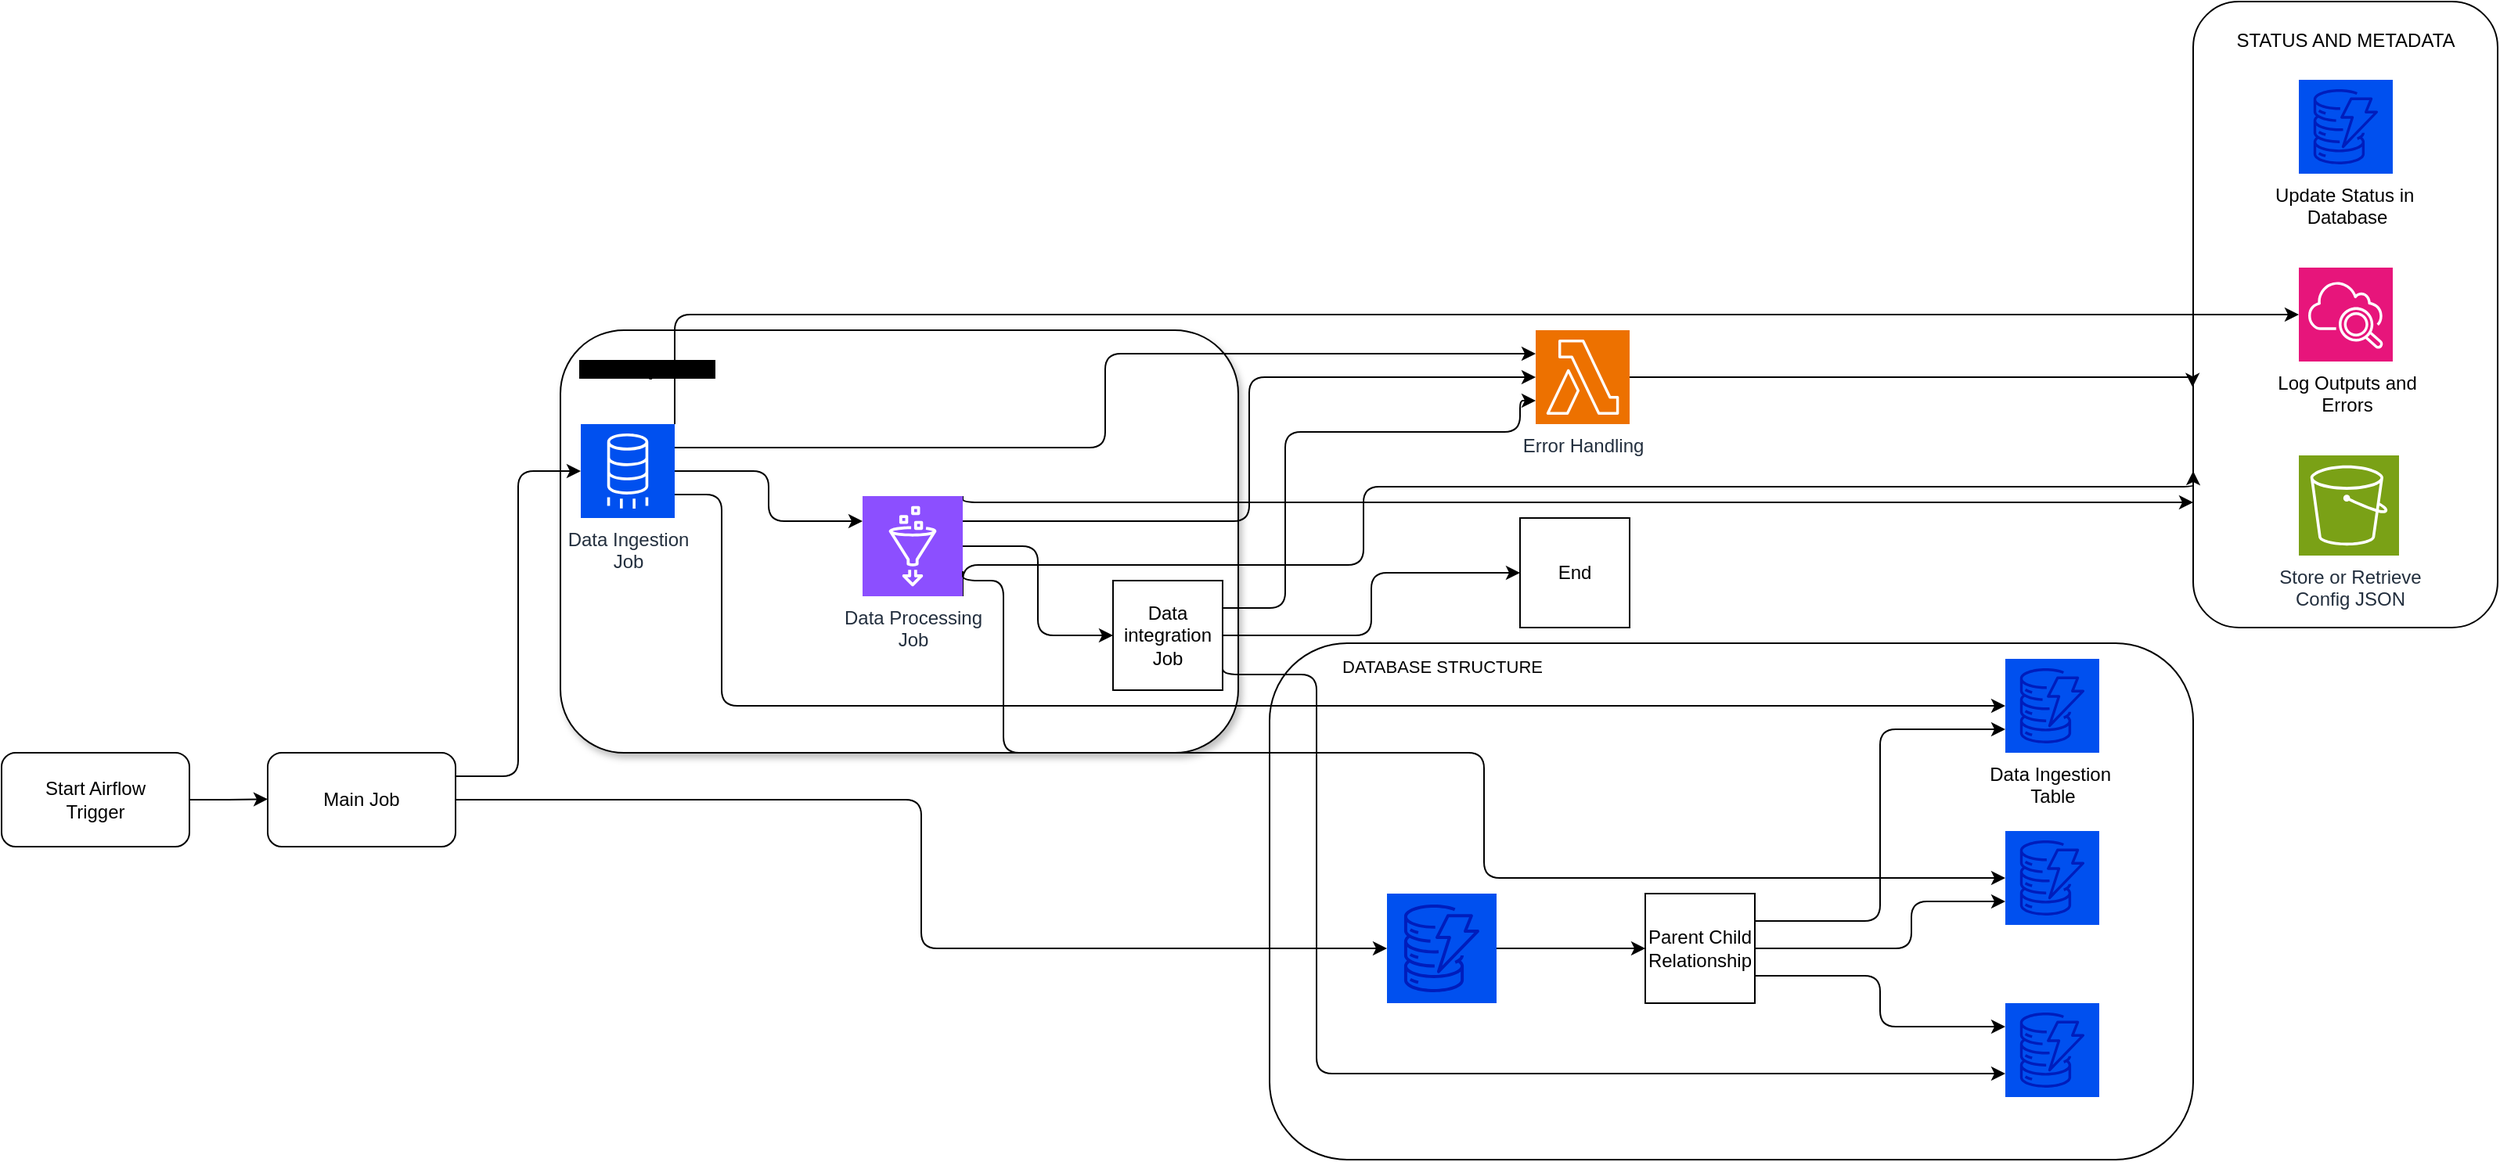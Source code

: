 <mxfile version="28.0.7">
  <diagram name="Page-1" id="5W2K01XvRVl10ZCS3Ld5">
    <mxGraphModel dx="3257" dy="2047" grid="1" gridSize="10" guides="1" tooltips="1" connect="1" arrows="1" fold="1" page="1" pageScale="1" pageWidth="1169" pageHeight="827" background="light-dark(#FFFFFF,#000000)" math="0" shadow="0">
      <root>
        <mxCell id="0" />
        <mxCell id="1" parent="0" />
        <mxCell id="E5y9FCjBc9JPn02OFwkt-53" value="" style="rounded=1;whiteSpace=wrap;html=1;shadow=1;" vertex="1" parent="1">
          <mxGeometry x="67" y="-190" width="433" height="270" as="geometry" />
        </mxCell>
        <mxCell id="E5y9FCjBc9JPn02OFwkt-47" value="" style="rounded=1;whiteSpace=wrap;html=1;" vertex="1" parent="1">
          <mxGeometry x="1110" y="-400" width="194.5" height="400" as="geometry" />
        </mxCell>
        <mxCell id="E5y9FCjBc9JPn02OFwkt-45" value="" style="rounded=1;whiteSpace=wrap;html=1;" vertex="1" parent="1">
          <mxGeometry x="520" y="10" width="590" height="330" as="geometry" />
        </mxCell>
        <mxCell id="E5y9FCjBc9JPn02OFwkt-1" value="Error Handling" style="sketch=0;points=[[0,0,0],[0.25,0,0],[0.5,0,0],[0.75,0,0],[1,0,0],[0,1,0],[0.25,1,0],[0.5,1,0],[0.75,1,0],[1,1,0],[0,0.25,0],[0,0.5,0],[0,0.75,0],[1,0.25,0],[1,0.5,0],[1,0.75,0]];outlineConnect=0;fontColor=#232F3E;fillColor=#ED7100;strokeColor=#ffffff;dashed=0;verticalLabelPosition=bottom;verticalAlign=top;align=center;html=1;fontSize=12;fontStyle=0;aspect=fixed;shape=mxgraph.aws4.resourceIcon;resIcon=mxgraph.aws4.lambda;" vertex="1" parent="1">
          <mxGeometry x="690" y="-190" width="60" height="60" as="geometry" />
        </mxCell>
        <mxCell id="E5y9FCjBc9JPn02OFwkt-3" value="Data Ingestion&lt;div&gt;Job&lt;/div&gt;" style="sketch=0;points=[[0,0,0],[0.25,0,0],[0.5,0,0],[0.75,0,0],[1,0,0],[0,1,0],[0.25,1,0],[0.5,1,0],[0.75,1,0],[1,1,0],[0,0.25,0],[0,0.5,0],[0,0.75,0],[1,0.25,0],[1,0.5,0],[1,0.75,0]];outlineConnect=0;fontColor=#232F3E;fillColor=light-dark(#0050EF,#0440B9);strokeColor=#ffffff;dashed=0;verticalLabelPosition=bottom;verticalAlign=top;align=center;html=1;fontSize=12;fontStyle=0;aspect=fixed;shape=mxgraph.aws4.resourceIcon;resIcon=mxgraph.aws4.database_migration_service;gradientColor=none;" vertex="1" parent="1">
          <mxGeometry x="80" y="-130" width="60" height="60" as="geometry" />
        </mxCell>
        <mxCell id="E5y9FCjBc9JPn02OFwkt-5" value="Store or Retrieve&lt;div&gt;Config JSON&lt;/div&gt;" style="sketch=0;points=[[0,0,0],[0.25,0,0],[0.5,0,0],[0.75,0,0],[1,0,0],[0,1,0],[0.25,1,0],[0.5,1,0],[0.75,1,0],[1,1,0],[0,0.25,0],[0,0.5,0],[0,0.75,0],[1,0.25,0],[1,0.5,0],[1,0.75,0]];outlineConnect=0;fontColor=#232F3E;fillColor=#7AA116;strokeColor=#ffffff;dashed=0;verticalLabelPosition=bottom;verticalAlign=top;align=center;html=1;fontSize=12;fontStyle=0;aspect=fixed;shape=mxgraph.aws4.resourceIcon;resIcon=mxgraph.aws4.s3;" vertex="1" parent="1">
          <mxGeometry x="1177.5" y="-110" width="64" height="64" as="geometry" />
        </mxCell>
        <mxCell id="E5y9FCjBc9JPn02OFwkt-6" value="&lt;font style=&quot;color: light-dark(rgb(0, 0, 0), rgb(255, 255, 255));&quot;&gt;Update Status in&amp;nbsp;&lt;/font&gt;&lt;div&gt;&lt;font style=&quot;color: light-dark(rgb(0, 0, 0), rgb(255, 255, 255));&quot;&gt;Database&lt;/font&gt;&lt;/div&gt;" style="sketch=0;points=[[0,0,0],[0.25,0,0],[0.5,0,0],[0.75,0,0],[1,0,0],[0,1,0],[0.25,1,0],[0.5,1,0],[0.75,1,0],[1,1,0],[0,0.25,0],[0,0.5,0],[0,0.75,0],[1,0.25,0],[1,0.5,0],[1,0.75,0]];outlineConnect=0;fontColor=#ffffff;fillColor=light-dark(#0050EF,#0440B9);strokeColor=#001DBC;dashed=0;verticalLabelPosition=bottom;verticalAlign=top;align=center;html=1;fontSize=12;fontStyle=0;aspect=fixed;shape=mxgraph.aws4.resourceIcon;resIcon=mxgraph.aws4.dynamodb;gradientColor=none;" vertex="1" parent="1">
          <mxGeometry x="1177.5" y="-350" width="60" height="60" as="geometry" />
        </mxCell>
        <mxCell id="E5y9FCjBc9JPn02OFwkt-7" value="&lt;span style=&quot;forced-color-adjust: none; font-family: Helvetica; font-size: 12px; font-style: normal; font-variant-ligatures: normal; font-variant-caps: normal; font-weight: 400; letter-spacing: normal; orphans: 2; text-align: center; text-indent: 0px; text-transform: none; widows: 2; word-spacing: 0px; -webkit-text-stroke-width: 0px; white-space: nowrap; text-decoration-thickness: initial; text-decoration-style: initial; text-decoration-color: initial; background-color: light-dark(#ffffff, var(--ge-dark-color, #121212)); box-shadow: none !important;&quot;&gt;&lt;font style=&quot;forced-color-adjust: none; box-shadow: none !important; color: light-dark(rgb(0, 0, 0), rgb(255, 255, 255));&quot;&gt;L&lt;span style=&quot;forced-color-adjust: none; box-shadow: none !important;&quot;&gt;og Outputs and&lt;/span&gt;&lt;/font&gt;&lt;/span&gt;&lt;div style=&quot;forced-color-adjust: none; font-family: Helvetica; font-size: 12px; font-style: normal; font-variant-ligatures: normal; font-variant-caps: normal; font-weight: 400; letter-spacing: normal; orphans: 2; text-align: center; text-indent: 0px; text-transform: none; widows: 2; word-spacing: 0px; -webkit-text-stroke-width: 0px; white-space: nowrap; text-decoration-thickness: initial; text-decoration-style: initial; text-decoration-color: initial; box-shadow: none !important;&quot;&gt;&lt;span style=&quot;forced-color-adjust: none; background-color: light-dark(#ffffff, var(--ge-dark-color, #121212)); box-shadow: none !important;&quot;&gt;&lt;font style=&quot;color: light-dark(rgb(0, 0, 0), rgb(255, 255, 255));&quot;&gt;Errors&lt;/font&gt;&lt;/span&gt;&lt;/div&gt;" style="sketch=0;points=[[0,0,0],[0.25,0,0],[0.5,0,0],[0.75,0,0],[1,0,0],[0,1,0],[0.25,1,0],[0.5,1,0],[0.75,1,0],[1,1,0],[0,0.25,0],[0,0.5,0],[0,0.75,0],[1,0.25,0],[1,0.5,0],[1,0.75,0]];points=[[0,0,0],[0.25,0,0],[0.5,0,0],[0.75,0,0],[1,0,0],[0,1,0],[0.25,1,0],[0.5,1,0],[0.75,1,0],[1,1,0],[0,0.25,0],[0,0.5,0],[0,0.75,0],[1,0.25,0],[1,0.5,0],[1,0.75,0]];outlineConnect=0;fontColor=#232F3E;fillColor=#E7157B;strokeColor=#ffffff;dashed=0;verticalLabelPosition=bottom;verticalAlign=top;align=center;html=1;fontSize=12;fontStyle=0;aspect=fixed;shape=mxgraph.aws4.resourceIcon;resIcon=mxgraph.aws4.cloudwatch_2;" vertex="1" parent="1">
          <mxGeometry x="1177.5" y="-230" width="60" height="60" as="geometry" />
        </mxCell>
        <mxCell id="E5y9FCjBc9JPn02OFwkt-15" style="edgeStyle=orthogonalEdgeStyle;rounded=1;orthogonalLoop=1;jettySize=auto;html=1;exitX=1;exitY=0.5;exitDx=0;exitDy=0;exitPerimeter=0;entryX=0;entryY=0.5;entryDx=0;entryDy=0;curved=0;" edge="1" parent="1" source="E5y9FCjBc9JPn02OFwkt-8" target="E5y9FCjBc9JPn02OFwkt-14">
          <mxGeometry relative="1" as="geometry" />
        </mxCell>
        <mxCell id="E5y9FCjBc9JPn02OFwkt-50" style="edgeStyle=orthogonalEdgeStyle;rounded=1;orthogonalLoop=1;jettySize=auto;html=1;exitX=1;exitY=0;exitDx=0;exitDy=0;exitPerimeter=0;curved=0;" edge="1" parent="1" source="E5y9FCjBc9JPn02OFwkt-8" target="E5y9FCjBc9JPn02OFwkt-47">
          <mxGeometry relative="1" as="geometry">
            <Array as="points">
              <mxPoint x="324" y="-80" />
            </Array>
          </mxGeometry>
        </mxCell>
        <mxCell id="E5y9FCjBc9JPn02OFwkt-51" style="edgeStyle=orthogonalEdgeStyle;rounded=1;orthogonalLoop=1;jettySize=auto;html=1;exitX=1;exitY=1;exitDx=0;exitDy=0;exitPerimeter=0;entryX=0;entryY=0.75;entryDx=0;entryDy=0;curved=0;" edge="1" parent="1" source="E5y9FCjBc9JPn02OFwkt-8" target="E5y9FCjBc9JPn02OFwkt-47">
          <mxGeometry relative="1" as="geometry">
            <mxPoint x="1110" y="-50" as="targetPoint" />
            <Array as="points">
              <mxPoint x="324" y="-40" />
              <mxPoint x="580" y="-40" />
              <mxPoint x="580" y="-90" />
              <mxPoint x="1110" y="-90" />
              <mxPoint x="1110" y="-92" />
            </Array>
          </mxGeometry>
        </mxCell>
        <mxCell id="E5y9FCjBc9JPn02OFwkt-8" value="Data Processing&lt;div&gt;Job&lt;/div&gt;" style="sketch=0;points=[[0,0,0],[0.25,0,0],[0.5,0,0],[0.75,0,0],[1,0,0],[0,1,0],[0.25,1,0],[0.5,1,0],[0.75,1,0],[1,1,0],[0,0.25,0],[0,0.5,0],[0,0.75,0],[1,0.25,0],[1,0.5,0],[1,0.75,0]];outlineConnect=0;fontColor=#232F3E;fillColor=#8C4FFF;strokeColor=#ffffff;dashed=0;verticalLabelPosition=bottom;verticalAlign=top;align=center;html=1;fontSize=12;fontStyle=0;aspect=fixed;shape=mxgraph.aws4.resourceIcon;resIcon=mxgraph.aws4.glue;" vertex="1" parent="1">
          <mxGeometry x="260" y="-84" width="64" height="64" as="geometry" />
        </mxCell>
        <mxCell id="E5y9FCjBc9JPn02OFwkt-10" style="edgeStyle=orthogonalEdgeStyle;rounded=0;orthogonalLoop=1;jettySize=auto;html=1;exitX=1;exitY=0.5;exitDx=0;exitDy=0;" edge="1" parent="1" source="E5y9FCjBc9JPn02OFwkt-9">
          <mxGeometry relative="1" as="geometry">
            <mxPoint x="-120" y="109.647" as="targetPoint" />
          </mxGeometry>
        </mxCell>
        <mxCell id="E5y9FCjBc9JPn02OFwkt-9" value="Start Airflow&lt;div&gt;Trigger&lt;/div&gt;" style="rounded=1;whiteSpace=wrap;html=1;" vertex="1" parent="1">
          <mxGeometry x="-290" y="80" width="120" height="60" as="geometry" />
        </mxCell>
        <mxCell id="E5y9FCjBc9JPn02OFwkt-11" value="Main Job" style="rounded=1;whiteSpace=wrap;html=1;" vertex="1" parent="1">
          <mxGeometry x="-120" y="80" width="120" height="60" as="geometry" />
        </mxCell>
        <mxCell id="E5y9FCjBc9JPn02OFwkt-12" style="edgeStyle=orthogonalEdgeStyle;rounded=1;orthogonalLoop=1;jettySize=auto;html=1;exitX=1;exitY=0.25;exitDx=0;exitDy=0;entryX=0;entryY=0.5;entryDx=0;entryDy=0;entryPerimeter=0;curved=0;" edge="1" parent="1" source="E5y9FCjBc9JPn02OFwkt-11" target="E5y9FCjBc9JPn02OFwkt-3">
          <mxGeometry relative="1" as="geometry" />
        </mxCell>
        <mxCell id="E5y9FCjBc9JPn02OFwkt-13" style="edgeStyle=orthogonalEdgeStyle;rounded=1;orthogonalLoop=1;jettySize=auto;html=1;exitX=1;exitY=0.5;exitDx=0;exitDy=0;exitPerimeter=0;entryX=0;entryY=0.25;entryDx=0;entryDy=0;entryPerimeter=0;curved=0;" edge="1" parent="1" source="E5y9FCjBc9JPn02OFwkt-3" target="E5y9FCjBc9JPn02OFwkt-8">
          <mxGeometry relative="1" as="geometry" />
        </mxCell>
        <mxCell id="E5y9FCjBc9JPn02OFwkt-19" style="edgeStyle=orthogonalEdgeStyle;rounded=1;orthogonalLoop=1;jettySize=auto;html=1;exitX=1;exitY=0.5;exitDx=0;exitDy=0;entryX=0;entryY=0.5;entryDx=0;entryDy=0;curved=0;" edge="1" parent="1" source="E5y9FCjBc9JPn02OFwkt-14" target="E5y9FCjBc9JPn02OFwkt-16">
          <mxGeometry relative="1" as="geometry" />
        </mxCell>
        <mxCell id="E5y9FCjBc9JPn02OFwkt-14" value="Data integration&lt;div&gt;Job&lt;/div&gt;" style="whiteSpace=wrap;html=1;aspect=fixed;" vertex="1" parent="1">
          <mxGeometry x="420" y="-30" width="70" height="70" as="geometry" />
        </mxCell>
        <mxCell id="E5y9FCjBc9JPn02OFwkt-16" value="End" style="whiteSpace=wrap;html=1;aspect=fixed;" vertex="1" parent="1">
          <mxGeometry x="680" y="-70" width="70" height="70" as="geometry" />
        </mxCell>
        <mxCell id="E5y9FCjBc9JPn02OFwkt-32" style="edgeStyle=orthogonalEdgeStyle;rounded=1;orthogonalLoop=1;jettySize=auto;html=1;exitX=1;exitY=0.5;exitDx=0;exitDy=0;exitPerimeter=0;entryX=0;entryY=0.5;entryDx=0;entryDy=0;curved=0;" edge="1" parent="1" source="E5y9FCjBc9JPn02OFwkt-20" target="E5y9FCjBc9JPn02OFwkt-21">
          <mxGeometry relative="1" as="geometry" />
        </mxCell>
        <mxCell id="E5y9FCjBc9JPn02OFwkt-20" value="&lt;font style=&quot;color: light-dark(rgb(255, 255, 255), rgb(255, 255, 255));&quot;&gt;Main Job Table&lt;/font&gt;" style="sketch=0;points=[[0,0,0],[0.25,0,0],[0.5,0,0],[0.75,0,0],[1,0,0],[0,1,0],[0.25,1,0],[0.5,1,0],[0.75,1,0],[1,1,0],[0,0.25,0],[0,0.5,0],[0,0.75,0],[1,0.25,0],[1,0.5,0],[1,0.75,0]];outlineConnect=0;fontColor=#ffffff;fillColor=light-dark(#0050EF,#0440B9);strokeColor=#001DBC;dashed=0;verticalLabelPosition=bottom;verticalAlign=top;align=center;html=1;fontSize=12;fontStyle=0;aspect=fixed;shape=mxgraph.aws4.resourceIcon;resIcon=mxgraph.aws4.dynamodb;gradientColor=none;" vertex="1" parent="1">
          <mxGeometry x="595" y="170" width="70" height="70" as="geometry" />
        </mxCell>
        <mxCell id="E5y9FCjBc9JPn02OFwkt-21" value="Parent Child&lt;div&gt;Relationship&lt;/div&gt;" style="whiteSpace=wrap;html=1;aspect=fixed;" vertex="1" parent="1">
          <mxGeometry x="760" y="170" width="70" height="70" as="geometry" />
        </mxCell>
        <mxCell id="E5y9FCjBc9JPn02OFwkt-22" value="&lt;font style=&quot;color: light-dark(rgb(0, 0, 0), rgb(255, 255, 255));&quot;&gt;Data Ingestion&amp;nbsp;&lt;/font&gt;&lt;div&gt;&lt;font style=&quot;color: light-dark(rgb(0, 0, 0), rgb(255, 255, 255));&quot;&gt;Table&lt;/font&gt;&lt;/div&gt;" style="sketch=0;points=[[0,0,0],[0.25,0,0],[0.5,0,0],[0.75,0,0],[1,0,0],[0,1,0],[0.25,1,0],[0.5,1,0],[0.75,1,0],[1,1,0],[0,0.25,0],[0,0.5,0],[0,0.75,0],[1,0.25,0],[1,0.5,0],[1,0.75,0]];outlineConnect=0;fontColor=#ffffff;fillColor=light-dark(#0050EF,#0440B9);strokeColor=#001DBC;dashed=0;verticalLabelPosition=bottom;verticalAlign=top;align=center;html=1;fontSize=12;fontStyle=0;aspect=fixed;shape=mxgraph.aws4.resourceIcon;resIcon=mxgraph.aws4.dynamodb;gradientColor=none;" vertex="1" parent="1">
          <mxGeometry x="990" y="20" width="60" height="60" as="geometry" />
        </mxCell>
        <mxCell id="E5y9FCjBc9JPn02OFwkt-23" value="&lt;font style=&quot;color: light-dark(rgb(255, 255, 255), rgb(255, 255, 255));&quot;&gt;Data integration&lt;br&gt;Table&lt;/font&gt;" style="sketch=0;points=[[0,0,0],[0.25,0,0],[0.5,0,0],[0.75,0,0],[1,0,0],[0,1,0],[0.25,1,0],[0.5,1,0],[0.75,1,0],[1,1,0],[0,0.25,0],[0,0.5,0],[0,0.75,0],[1,0.25,0],[1,0.5,0],[1,0.75,0]];outlineConnect=0;fontColor=#ffffff;fillColor=light-dark(#0050EF,#0440B9);strokeColor=#001DBC;dashed=0;verticalLabelPosition=bottom;verticalAlign=top;align=center;html=1;fontSize=12;fontStyle=0;aspect=fixed;shape=mxgraph.aws4.resourceIcon;resIcon=mxgraph.aws4.dynamodb;gradientColor=none;" vertex="1" parent="1">
          <mxGeometry x="990" y="240" width="60" height="60" as="geometry" />
        </mxCell>
        <mxCell id="E5y9FCjBc9JPn02OFwkt-24" value="&lt;font style=&quot;color: light-dark(rgb(255, 255, 255), rgb(255, 255, 255));&quot;&gt;Data Processing&lt;br&gt;Table&lt;/font&gt;" style="sketch=0;points=[[0,0,0],[0.25,0,0],[0.5,0,0],[0.75,0,0],[1,0,0],[0,1,0],[0.25,1,0],[0.5,1,0],[0.75,1,0],[1,1,0],[0,0.25,0],[0,0.5,0],[0,0.75,0],[1,0.25,0],[1,0.5,0],[1,0.75,0]];outlineConnect=0;fontColor=#ffffff;fillColor=light-dark(#0050EF,#0440B9);strokeColor=#001DBC;dashed=0;verticalLabelPosition=bottom;verticalAlign=top;align=center;html=1;fontSize=12;fontStyle=0;aspect=fixed;shape=mxgraph.aws4.resourceIcon;resIcon=mxgraph.aws4.dynamodb;gradientColor=none;" vertex="1" parent="1">
          <mxGeometry x="990" y="130" width="60" height="60" as="geometry" />
        </mxCell>
        <mxCell id="E5y9FCjBc9JPn02OFwkt-30" style="edgeStyle=orthogonalEdgeStyle;rounded=1;orthogonalLoop=1;jettySize=auto;html=1;exitX=1;exitY=0.5;exitDx=0;exitDy=0;entryX=0;entryY=0.5;entryDx=0;entryDy=0;entryPerimeter=0;curved=0;" edge="1" parent="1" source="E5y9FCjBc9JPn02OFwkt-11" target="E5y9FCjBc9JPn02OFwkt-20">
          <mxGeometry relative="1" as="geometry" />
        </mxCell>
        <mxCell id="E5y9FCjBc9JPn02OFwkt-31" style="edgeStyle=orthogonalEdgeStyle;rounded=1;orthogonalLoop=1;jettySize=auto;html=1;exitX=1;exitY=0.75;exitDx=0;exitDy=0;exitPerimeter=0;entryX=0;entryY=0.5;entryDx=0;entryDy=0;entryPerimeter=0;curved=0;" edge="1" parent="1" source="E5y9FCjBc9JPn02OFwkt-3" target="E5y9FCjBc9JPn02OFwkt-22">
          <mxGeometry relative="1" as="geometry">
            <Array as="points">
              <mxPoint x="170" y="-85" />
              <mxPoint x="170" y="50" />
            </Array>
          </mxGeometry>
        </mxCell>
        <mxCell id="E5y9FCjBc9JPn02OFwkt-33" style="edgeStyle=orthogonalEdgeStyle;rounded=1;orthogonalLoop=1;jettySize=auto;html=1;exitX=1;exitY=0.25;exitDx=0;exitDy=0;entryX=0;entryY=0.75;entryDx=0;entryDy=0;entryPerimeter=0;curved=0;" edge="1" parent="1" source="E5y9FCjBc9JPn02OFwkt-21" target="E5y9FCjBc9JPn02OFwkt-22">
          <mxGeometry relative="1" as="geometry" />
        </mxCell>
        <mxCell id="E5y9FCjBc9JPn02OFwkt-34" style="edgeStyle=orthogonalEdgeStyle;rounded=1;orthogonalLoop=1;jettySize=auto;html=1;exitX=1;exitY=0.5;exitDx=0;exitDy=0;entryX=0;entryY=0.75;entryDx=0;entryDy=0;entryPerimeter=0;curved=0;" edge="1" parent="1" source="E5y9FCjBc9JPn02OFwkt-21" target="E5y9FCjBc9JPn02OFwkt-24">
          <mxGeometry relative="1" as="geometry">
            <Array as="points">
              <mxPoint x="930" y="205" />
              <mxPoint x="930" y="175" />
            </Array>
          </mxGeometry>
        </mxCell>
        <mxCell id="E5y9FCjBc9JPn02OFwkt-35" style="edgeStyle=orthogonalEdgeStyle;rounded=1;orthogonalLoop=1;jettySize=auto;html=1;exitX=1;exitY=0.75;exitDx=0;exitDy=0;entryX=0;entryY=0.25;entryDx=0;entryDy=0;entryPerimeter=0;curved=0;" edge="1" parent="1" source="E5y9FCjBc9JPn02OFwkt-21" target="E5y9FCjBc9JPn02OFwkt-23">
          <mxGeometry relative="1" as="geometry" />
        </mxCell>
        <mxCell id="E5y9FCjBc9JPn02OFwkt-37" style="edgeStyle=orthogonalEdgeStyle;rounded=1;orthogonalLoop=1;jettySize=auto;html=1;exitX=1;exitY=0.75;exitDx=0;exitDy=0;exitPerimeter=0;entryX=0;entryY=0.5;entryDx=0;entryDy=0;entryPerimeter=0;curved=0;" edge="1" parent="1" source="E5y9FCjBc9JPn02OFwkt-8" target="E5y9FCjBc9JPn02OFwkt-24">
          <mxGeometry relative="1" as="geometry">
            <Array as="points">
              <mxPoint x="324" y="-30" />
              <mxPoint x="350" y="-30" />
              <mxPoint x="350" y="80" />
              <mxPoint x="657" y="80" />
              <mxPoint x="657" y="160" />
            </Array>
          </mxGeometry>
        </mxCell>
        <mxCell id="E5y9FCjBc9JPn02OFwkt-38" style="edgeStyle=orthogonalEdgeStyle;rounded=1;orthogonalLoop=1;jettySize=auto;html=1;exitX=1;exitY=0.75;exitDx=0;exitDy=0;entryX=0;entryY=0.75;entryDx=0;entryDy=0;entryPerimeter=0;curved=0;" edge="1" parent="1" source="E5y9FCjBc9JPn02OFwkt-14" target="E5y9FCjBc9JPn02OFwkt-23">
          <mxGeometry relative="1" as="geometry">
            <Array as="points">
              <mxPoint x="490" y="30" />
              <mxPoint x="550" y="30" />
              <mxPoint x="550" y="285" />
            </Array>
          </mxGeometry>
        </mxCell>
        <mxCell id="E5y9FCjBc9JPn02OFwkt-42" style="edgeStyle=orthogonalEdgeStyle;rounded=1;orthogonalLoop=1;jettySize=auto;html=1;exitX=1;exitY=0.25;exitDx=0;exitDy=0;exitPerimeter=0;entryX=0;entryY=0.25;entryDx=0;entryDy=0;entryPerimeter=0;curved=0;" edge="1" parent="1" source="E5y9FCjBc9JPn02OFwkt-3" target="E5y9FCjBc9JPn02OFwkt-1">
          <mxGeometry relative="1" as="geometry" />
        </mxCell>
        <mxCell id="E5y9FCjBc9JPn02OFwkt-43" style="edgeStyle=orthogonalEdgeStyle;rounded=1;orthogonalLoop=1;jettySize=auto;html=1;exitX=1;exitY=0.25;exitDx=0;exitDy=0;exitPerimeter=0;entryX=0;entryY=0.5;entryDx=0;entryDy=0;entryPerimeter=0;curved=0;" edge="1" parent="1" source="E5y9FCjBc9JPn02OFwkt-8" target="E5y9FCjBc9JPn02OFwkt-1">
          <mxGeometry relative="1" as="geometry" />
        </mxCell>
        <mxCell id="E5y9FCjBc9JPn02OFwkt-44" style="edgeStyle=orthogonalEdgeStyle;rounded=1;orthogonalLoop=1;jettySize=auto;html=1;exitX=1;exitY=0.25;exitDx=0;exitDy=0;entryX=0;entryY=0.75;entryDx=0;entryDy=0;entryPerimeter=0;curved=0;" edge="1" parent="1" source="E5y9FCjBc9JPn02OFwkt-14" target="E5y9FCjBc9JPn02OFwkt-1">
          <mxGeometry relative="1" as="geometry">
            <Array as="points">
              <mxPoint x="530" y="-12" />
              <mxPoint x="530" y="-125" />
              <mxPoint x="680" y="-125" />
              <mxPoint x="680" y="-145" />
            </Array>
          </mxGeometry>
        </mxCell>
        <mxCell id="E5y9FCjBc9JPn02OFwkt-46" value="&lt;font style=&quot;font-size: 11px; background-color: light-dark(rgb(255, 255, 255), rgb(0, 0, 0));&quot;&gt;DATABASE STRUCTURE&lt;/font&gt;" style="text;html=1;align=center;verticalAlign=middle;resizable=0;points=[];autosize=1;strokeColor=none;fillColor=none;" vertex="1" parent="1">
          <mxGeometry x="555" y="10" width="150" height="30" as="geometry" />
        </mxCell>
        <mxCell id="E5y9FCjBc9JPn02OFwkt-48" style="edgeStyle=orthogonalEdgeStyle;rounded=1;orthogonalLoop=1;jettySize=auto;html=1;exitX=1;exitY=0.5;exitDx=0;exitDy=0;exitPerimeter=0;entryX=-0.002;entryY=0.616;entryDx=0;entryDy=0;entryPerimeter=0;curved=0;" edge="1" parent="1" source="E5y9FCjBc9JPn02OFwkt-1" target="E5y9FCjBc9JPn02OFwkt-47">
          <mxGeometry relative="1" as="geometry">
            <Array as="points">
              <mxPoint x="1110" y="-160" />
            </Array>
          </mxGeometry>
        </mxCell>
        <mxCell id="E5y9FCjBc9JPn02OFwkt-49" style="edgeStyle=orthogonalEdgeStyle;rounded=1;orthogonalLoop=1;jettySize=auto;html=1;exitX=1;exitY=0;exitDx=0;exitDy=0;exitPerimeter=0;entryX=0;entryY=0.5;entryDx=0;entryDy=0;entryPerimeter=0;curved=0;" edge="1" parent="1" source="E5y9FCjBc9JPn02OFwkt-3" target="E5y9FCjBc9JPn02OFwkt-7">
          <mxGeometry relative="1" as="geometry">
            <Array as="points">
              <mxPoint x="140" y="-200" />
            </Array>
          </mxGeometry>
        </mxCell>
        <mxCell id="E5y9FCjBc9JPn02OFwkt-52" value="STATUS AND METADATA" style="text;html=1;align=center;verticalAlign=middle;resizable=0;points=[];autosize=1;strokeColor=none;fillColor=none;" vertex="1" parent="1">
          <mxGeometry x="1127.25" y="-390" width="160" height="30" as="geometry" />
        </mxCell>
        <mxCell id="E5y9FCjBc9JPn02OFwkt-55" value="&lt;span style=&quot;font-size: 11px; background-color: light-dark(rgb(0, 0, 0), rgb(0, 0, 0));&quot;&gt;&lt;font style=&quot;color: light-dark(rgb(0, 0, 0), rgb(255, 255, 255));&quot;&gt;JOB SEQUENCE&lt;/font&gt;&lt;/span&gt;" style="text;html=1;align=center;verticalAlign=middle;resizable=0;points=[];autosize=1;strokeColor=none;fillColor=none;" vertex="1" parent="1">
          <mxGeometry x="67" y="-180" width="110" height="30" as="geometry" />
        </mxCell>
      </root>
    </mxGraphModel>
  </diagram>
</mxfile>
